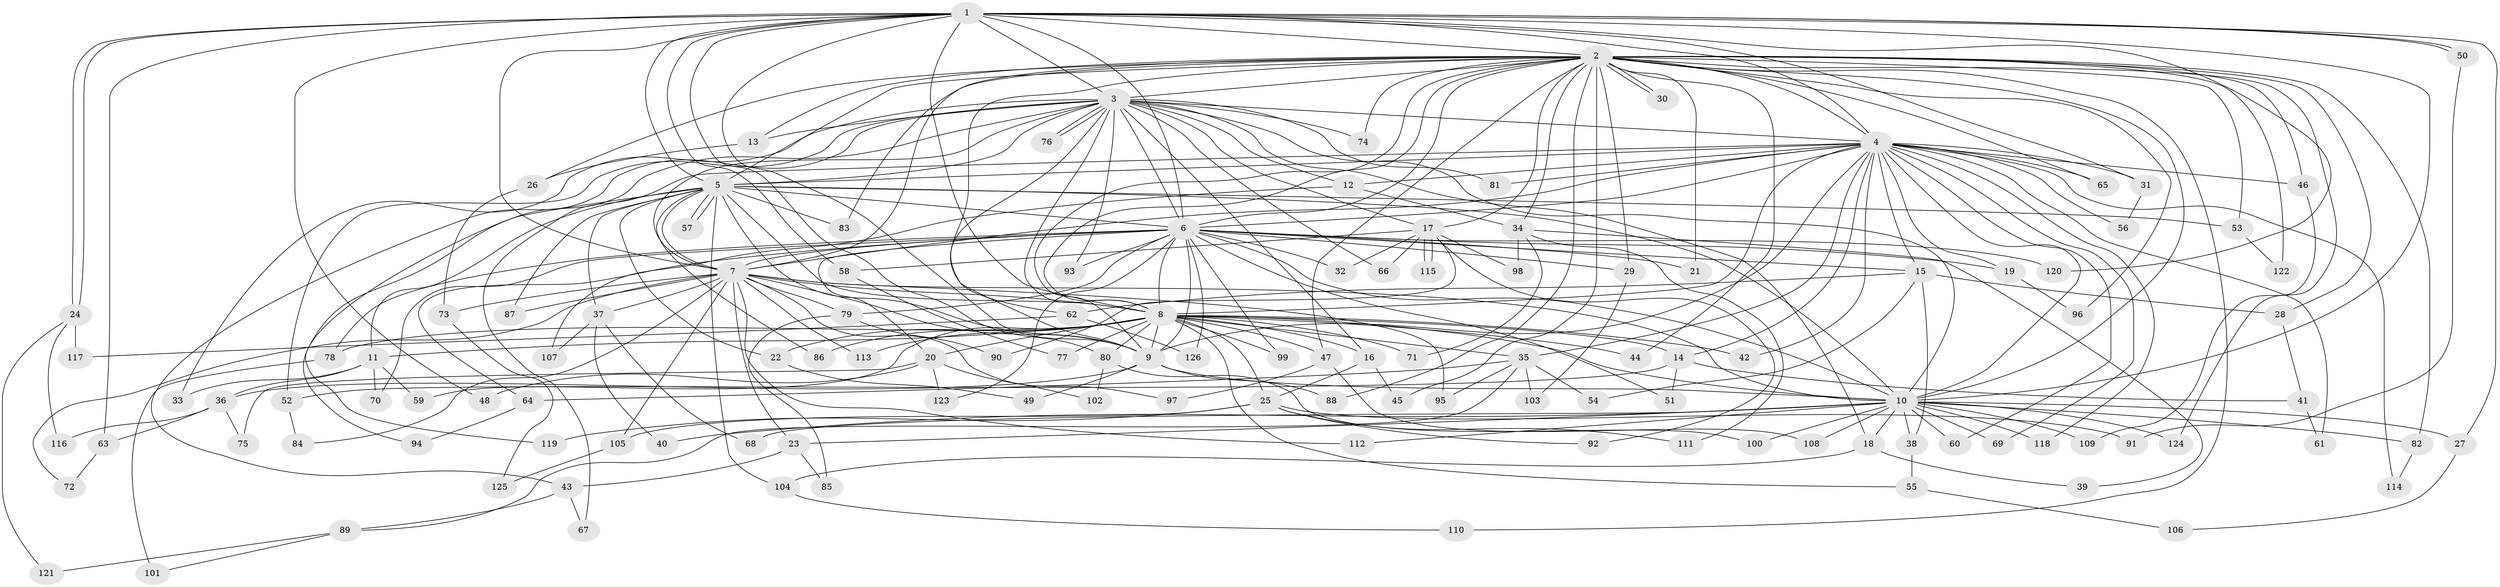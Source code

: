 // Generated by graph-tools (version 1.1) at 2025/14/03/09/25 04:14:18]
// undirected, 126 vertices, 277 edges
graph export_dot {
graph [start="1"]
  node [color=gray90,style=filled];
  1;
  2;
  3;
  4;
  5;
  6;
  7;
  8;
  9;
  10;
  11;
  12;
  13;
  14;
  15;
  16;
  17;
  18;
  19;
  20;
  21;
  22;
  23;
  24;
  25;
  26;
  27;
  28;
  29;
  30;
  31;
  32;
  33;
  34;
  35;
  36;
  37;
  38;
  39;
  40;
  41;
  42;
  43;
  44;
  45;
  46;
  47;
  48;
  49;
  50;
  51;
  52;
  53;
  54;
  55;
  56;
  57;
  58;
  59;
  60;
  61;
  62;
  63;
  64;
  65;
  66;
  67;
  68;
  69;
  70;
  71;
  72;
  73;
  74;
  75;
  76;
  77;
  78;
  79;
  80;
  81;
  82;
  83;
  84;
  85;
  86;
  87;
  88;
  89;
  90;
  91;
  92;
  93;
  94;
  95;
  96;
  97;
  98;
  99;
  100;
  101;
  102;
  103;
  104;
  105;
  106;
  107;
  108;
  109;
  110;
  111;
  112;
  113;
  114;
  115;
  116;
  117;
  118;
  119;
  120;
  121;
  122;
  123;
  124;
  125;
  126;
  1 -- 2;
  1 -- 3;
  1 -- 4;
  1 -- 5;
  1 -- 6;
  1 -- 7;
  1 -- 8;
  1 -- 9;
  1 -- 10;
  1 -- 24;
  1 -- 24;
  1 -- 27;
  1 -- 31;
  1 -- 48;
  1 -- 50;
  1 -- 50;
  1 -- 58;
  1 -- 63;
  1 -- 80;
  1 -- 120;
  2 -- 3;
  2 -- 4;
  2 -- 5;
  2 -- 6;
  2 -- 7;
  2 -- 8;
  2 -- 9;
  2 -- 10;
  2 -- 13;
  2 -- 17;
  2 -- 21;
  2 -- 26;
  2 -- 28;
  2 -- 29;
  2 -- 30;
  2 -- 30;
  2 -- 34;
  2 -- 44;
  2 -- 45;
  2 -- 46;
  2 -- 47;
  2 -- 53;
  2 -- 62;
  2 -- 65;
  2 -- 74;
  2 -- 82;
  2 -- 83;
  2 -- 88;
  2 -- 96;
  2 -- 110;
  2 -- 122;
  2 -- 124;
  3 -- 4;
  3 -- 5;
  3 -- 6;
  3 -- 7;
  3 -- 8;
  3 -- 9;
  3 -- 10;
  3 -- 12;
  3 -- 13;
  3 -- 16;
  3 -- 17;
  3 -- 18;
  3 -- 33;
  3 -- 43;
  3 -- 52;
  3 -- 66;
  3 -- 74;
  3 -- 76;
  3 -- 76;
  3 -- 81;
  3 -- 93;
  3 -- 119;
  4 -- 5;
  4 -- 6;
  4 -- 7;
  4 -- 8;
  4 -- 9;
  4 -- 10;
  4 -- 12;
  4 -- 14;
  4 -- 15;
  4 -- 19;
  4 -- 31;
  4 -- 35;
  4 -- 42;
  4 -- 46;
  4 -- 56;
  4 -- 60;
  4 -- 61;
  4 -- 65;
  4 -- 67;
  4 -- 69;
  4 -- 81;
  4 -- 114;
  4 -- 118;
  5 -- 6;
  5 -- 7;
  5 -- 8;
  5 -- 9;
  5 -- 10;
  5 -- 11;
  5 -- 22;
  5 -- 37;
  5 -- 53;
  5 -- 57;
  5 -- 57;
  5 -- 83;
  5 -- 86;
  5 -- 87;
  5 -- 94;
  5 -- 104;
  6 -- 7;
  6 -- 8;
  6 -- 9;
  6 -- 10;
  6 -- 15;
  6 -- 19;
  6 -- 20;
  6 -- 21;
  6 -- 29;
  6 -- 32;
  6 -- 51;
  6 -- 64;
  6 -- 70;
  6 -- 78;
  6 -- 79;
  6 -- 93;
  6 -- 99;
  6 -- 120;
  6 -- 123;
  6 -- 126;
  7 -- 8;
  7 -- 9;
  7 -- 10;
  7 -- 23;
  7 -- 37;
  7 -- 72;
  7 -- 73;
  7 -- 79;
  7 -- 84;
  7 -- 87;
  7 -- 95;
  7 -- 97;
  7 -- 105;
  7 -- 112;
  7 -- 113;
  8 -- 9;
  8 -- 10;
  8 -- 11;
  8 -- 14;
  8 -- 16;
  8 -- 20;
  8 -- 22;
  8 -- 25;
  8 -- 35;
  8 -- 42;
  8 -- 44;
  8 -- 47;
  8 -- 55;
  8 -- 59;
  8 -- 71;
  8 -- 77;
  8 -- 78;
  8 -- 80;
  8 -- 86;
  8 -- 99;
  8 -- 113;
  9 -- 10;
  9 -- 36;
  9 -- 49;
  9 -- 88;
  10 -- 18;
  10 -- 23;
  10 -- 27;
  10 -- 38;
  10 -- 40;
  10 -- 60;
  10 -- 68;
  10 -- 69;
  10 -- 82;
  10 -- 100;
  10 -- 108;
  10 -- 109;
  10 -- 112;
  10 -- 118;
  10 -- 124;
  11 -- 33;
  11 -- 36;
  11 -- 59;
  11 -- 70;
  12 -- 34;
  12 -- 107;
  13 -- 26;
  14 -- 41;
  14 -- 51;
  14 -- 52;
  15 -- 28;
  15 -- 38;
  15 -- 54;
  15 -- 62;
  16 -- 25;
  16 -- 45;
  17 -- 32;
  17 -- 58;
  17 -- 66;
  17 -- 90;
  17 -- 92;
  17 -- 98;
  17 -- 115;
  17 -- 115;
  18 -- 39;
  18 -- 104;
  19 -- 96;
  20 -- 48;
  20 -- 75;
  20 -- 102;
  20 -- 123;
  22 -- 49;
  23 -- 43;
  23 -- 85;
  24 -- 116;
  24 -- 117;
  24 -- 121;
  25 -- 91;
  25 -- 92;
  25 -- 105;
  25 -- 111;
  25 -- 119;
  26 -- 73;
  27 -- 106;
  28 -- 41;
  29 -- 103;
  31 -- 56;
  34 -- 39;
  34 -- 71;
  34 -- 98;
  34 -- 111;
  35 -- 54;
  35 -- 64;
  35 -- 89;
  35 -- 95;
  35 -- 103;
  36 -- 63;
  36 -- 75;
  36 -- 116;
  37 -- 40;
  37 -- 68;
  37 -- 107;
  38 -- 55;
  41 -- 61;
  43 -- 67;
  43 -- 89;
  46 -- 109;
  47 -- 97;
  47 -- 108;
  50 -- 91;
  52 -- 84;
  53 -- 122;
  55 -- 106;
  58 -- 77;
  62 -- 117;
  62 -- 126;
  63 -- 72;
  64 -- 94;
  73 -- 125;
  78 -- 101;
  79 -- 85;
  79 -- 90;
  80 -- 100;
  80 -- 102;
  82 -- 114;
  89 -- 101;
  89 -- 121;
  104 -- 110;
  105 -- 125;
}
